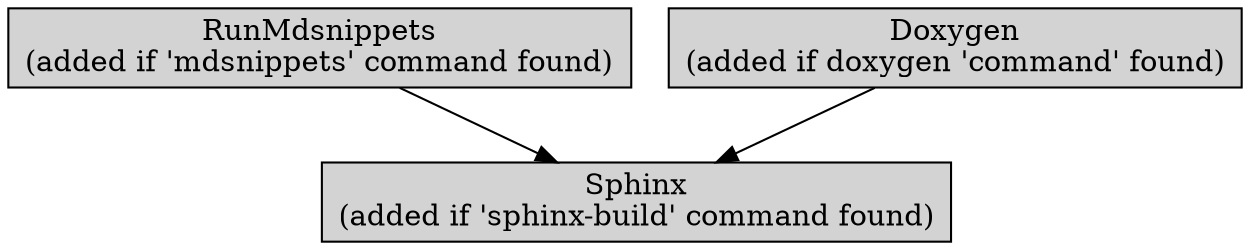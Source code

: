 digraph doxygen_flow {
    rankdir = "TB"
    node [fontsize = 14, shape = box, height = 0.25]
    edge [fontsize = 14]

    "mdsnippets" [label = "RunMdsnippets\n(added if 'mdsnippets' command found)", fillcolor = lightgray, style = filled]
    "doxygen" [label = "Doxygen\n(added if doxygen 'command' found)", fillcolor = lightgray, style = filled]
    "sphinx" [label = "Sphinx\n(added if 'sphinx-build' command found)", fillcolor = lightgray, style = filled]

    "mdsnippets" -> "sphinx"
    "doxygen" -> "sphinx"

}
